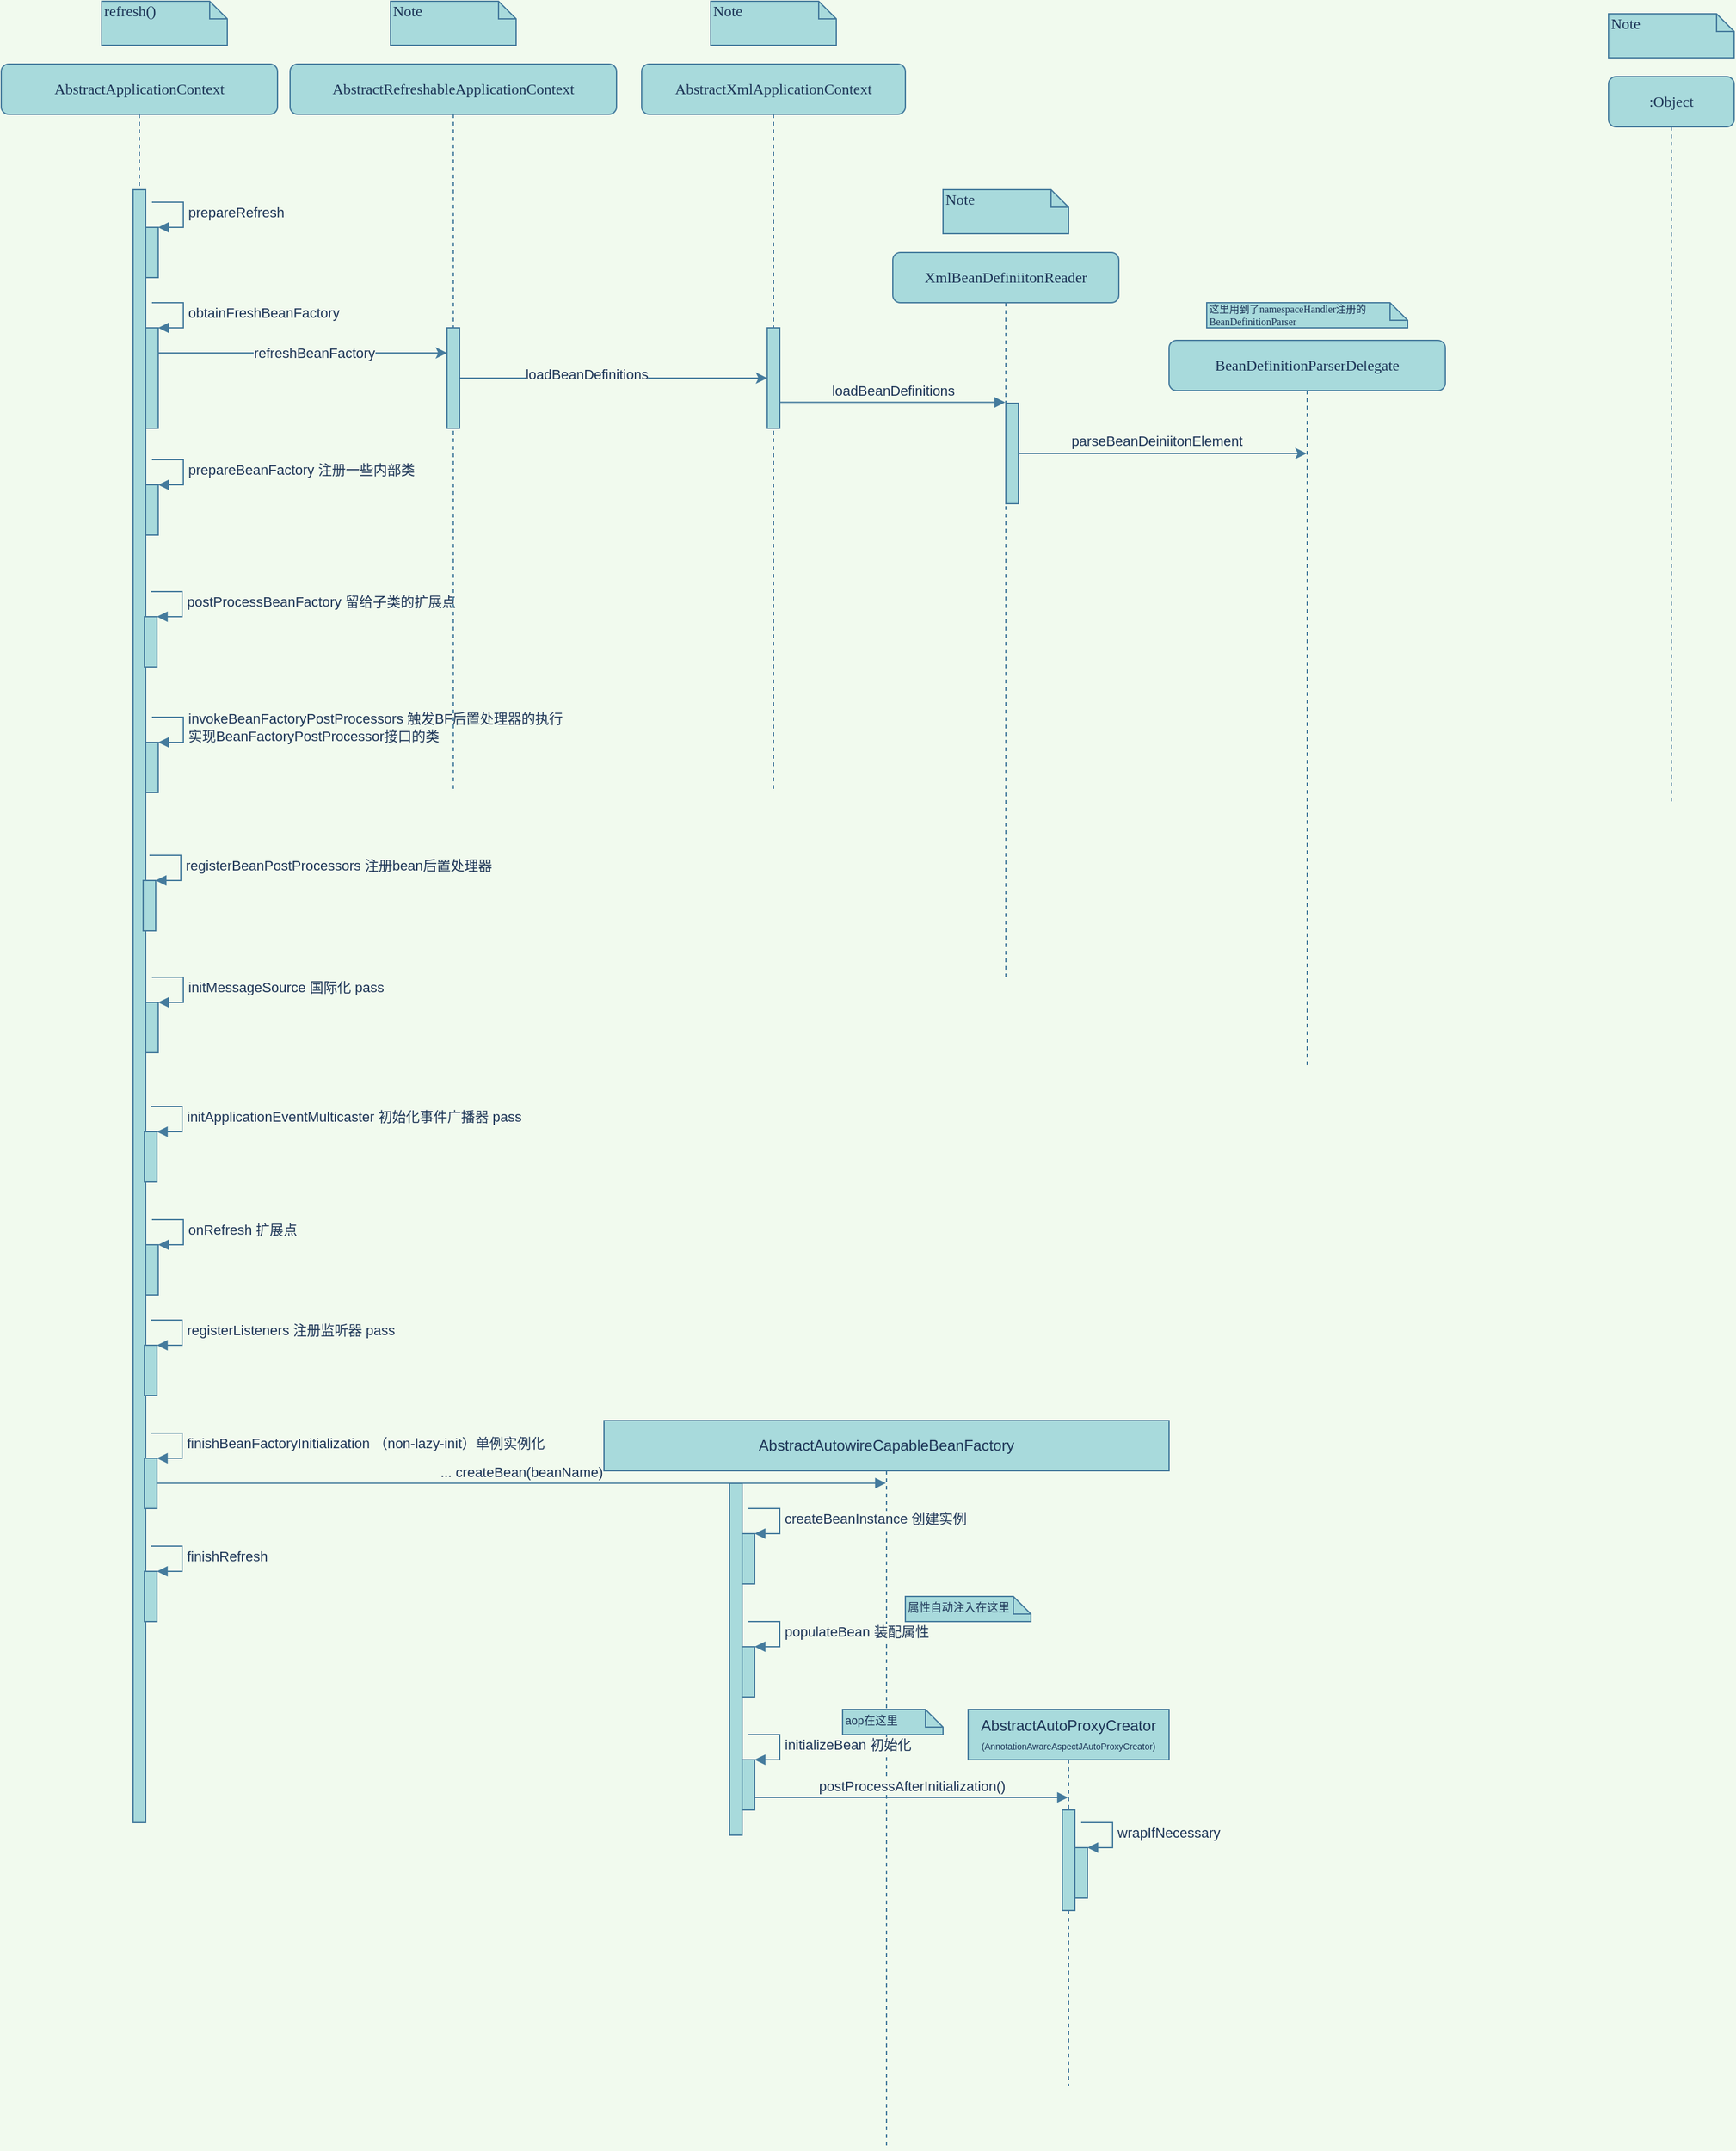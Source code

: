 <mxfile version="13.5.1" type="device"><diagram name="Page-1" id="13e1069c-82ec-6db2-03f1-153e76fe0fe0"><mxGraphModel dx="474" dy="350" grid="1" gridSize="10" guides="1" tooltips="1" connect="1" arrows="1" fold="1" page="1" pageScale="1" pageWidth="1100" pageHeight="850" background="#F1FAEE" math="0" shadow="0"><root><mxCell id="0"/><mxCell id="1" parent="0"/><mxCell id="7baba1c4bc27f4b0-2" value="AbstractApplicationContext" style="shape=umlLifeline;perimeter=lifelinePerimeter;whiteSpace=wrap;html=1;container=1;collapsible=0;recursiveResize=0;outlineConnect=0;rounded=1;shadow=0;comic=0;labelBackgroundColor=none;strokeWidth=1;fontFamily=Verdana;fontSize=12;align=center;fillColor=#A8DADC;strokeColor=#457B9D;fontColor=#1D3557;" parent="1" vertex="1"><mxGeometry x="210" y="80" width="220" height="1400" as="geometry"/></mxCell><mxCell id="7baba1c4bc27f4b0-10" value="" style="html=1;points=[];perimeter=orthogonalPerimeter;rounded=0;shadow=0;comic=0;labelBackgroundColor=none;strokeWidth=1;fontFamily=Verdana;fontSize=12;align=center;fillColor=#A8DADC;strokeColor=#457B9D;fontColor=#1D3557;" parent="7baba1c4bc27f4b0-2" vertex="1"><mxGeometry x="105" y="100" width="10" height="1300" as="geometry"/></mxCell><mxCell id="6ADWnQEv5ryT3bU60XE8-1" value="" style="html=1;points=[];perimeter=orthogonalPerimeter;fillColor=#A8DADC;strokeColor=#457B9D;fontColor=#1D3557;" parent="7baba1c4bc27f4b0-2" vertex="1"><mxGeometry x="115" y="130" width="10" height="40" as="geometry"/></mxCell><mxCell id="6ADWnQEv5ryT3bU60XE8-2" value="prepareRefresh" style="edgeStyle=orthogonalEdgeStyle;html=1;align=left;spacingLeft=2;endArrow=block;rounded=0;entryX=1;entryY=0;strokeColor=#457B9D;fontColor=#1D3557;labelBackgroundColor=#F1FAEE;" parent="7baba1c4bc27f4b0-2" target="6ADWnQEv5ryT3bU60XE8-1" edge="1"><mxGeometry relative="1" as="geometry"><mxPoint x="120" y="110" as="sourcePoint"/><Array as="points"><mxPoint x="145" y="110"/></Array></mxGeometry></mxCell><mxCell id="6ADWnQEv5ryT3bU60XE8-5" value="" style="html=1;points=[];perimeter=orthogonalPerimeter;rounded=0;sketch=0;strokeColor=#457B9D;fillColor=#A8DADC;fontColor=#1D3557;" parent="7baba1c4bc27f4b0-2" vertex="1"><mxGeometry x="115" y="210" width="10" height="80" as="geometry"/></mxCell><mxCell id="6ADWnQEv5ryT3bU60XE8-6" value="obtainFreshBeanFactory" style="edgeStyle=orthogonalEdgeStyle;html=1;align=left;spacingLeft=2;endArrow=block;rounded=0;entryX=1;entryY=0;strokeColor=#457B9D;fillColor=#A8DADC;fontColor=#1D3557;labelBackgroundColor=#F1FAEE;" parent="7baba1c4bc27f4b0-2" target="6ADWnQEv5ryT3bU60XE8-5" edge="1"><mxGeometry relative="1" as="geometry"><mxPoint x="120" y="190" as="sourcePoint"/><Array as="points"><mxPoint x="145" y="190"/></Array></mxGeometry></mxCell><mxCell id="6ADWnQEv5ryT3bU60XE8-7" value="" style="html=1;points=[];perimeter=orthogonalPerimeter;rounded=0;sketch=0;strokeColor=#457B9D;fillColor=#A8DADC;fontColor=#1D3557;" parent="7baba1c4bc27f4b0-2" vertex="1"><mxGeometry x="115" y="335" width="10" height="40" as="geometry"/></mxCell><mxCell id="6ADWnQEv5ryT3bU60XE8-8" value="prepareBeanFactory 注册一些内部类" style="edgeStyle=orthogonalEdgeStyle;html=1;align=left;spacingLeft=2;endArrow=block;rounded=0;entryX=1;entryY=0;strokeColor=#457B9D;fillColor=#A8DADC;fontColor=#1D3557;labelBackgroundColor=#F1FAEE;" parent="7baba1c4bc27f4b0-2" target="6ADWnQEv5ryT3bU60XE8-7" edge="1"><mxGeometry relative="1" as="geometry"><mxPoint x="120" y="315" as="sourcePoint"/><Array as="points"><mxPoint x="145" y="315"/></Array></mxGeometry></mxCell><mxCell id="6ADWnQEv5ryT3bU60XE8-28" value="" style="html=1;points=[];perimeter=orthogonalPerimeter;rounded=0;sketch=0;strokeColor=#457B9D;fillColor=#A8DADC;fontColor=#1D3557;" parent="7baba1c4bc27f4b0-2" vertex="1"><mxGeometry x="114" y="440" width="10" height="40" as="geometry"/></mxCell><mxCell id="6ADWnQEv5ryT3bU60XE8-29" value="postProcessBeanFactory 留给子类的扩展点" style="edgeStyle=orthogonalEdgeStyle;html=1;align=left;spacingLeft=2;endArrow=block;rounded=0;entryX=1;entryY=0;strokeColor=#457B9D;fillColor=#A8DADC;fontColor=#1D3557;labelBackgroundColor=#F1FAEE;" parent="7baba1c4bc27f4b0-2" target="6ADWnQEv5ryT3bU60XE8-28" edge="1"><mxGeometry relative="1" as="geometry"><mxPoint x="119" y="420" as="sourcePoint"/><Array as="points"><mxPoint x="144" y="420"/></Array></mxGeometry></mxCell><mxCell id="6ADWnQEv5ryT3bU60XE8-30" value="" style="html=1;points=[];perimeter=orthogonalPerimeter;rounded=0;sketch=0;strokeColor=#457B9D;fillColor=#A8DADC;fontColor=#1D3557;" parent="7baba1c4bc27f4b0-2" vertex="1"><mxGeometry x="115" y="540" width="10" height="40" as="geometry"/></mxCell><mxCell id="6ADWnQEv5ryT3bU60XE8-31" value="invokeBeanFactoryPostProcessors 触发BF后置处理器的执行&lt;br&gt;实现BeanFactoryPostProcessor接口的类" style="edgeStyle=orthogonalEdgeStyle;html=1;align=left;spacingLeft=2;endArrow=block;rounded=0;entryX=1;entryY=0;strokeColor=#457B9D;fillColor=#A8DADC;fontColor=#1D3557;labelBackgroundColor=#F1FAEE;" parent="7baba1c4bc27f4b0-2" target="6ADWnQEv5ryT3bU60XE8-30" edge="1"><mxGeometry relative="1" as="geometry"><mxPoint x="120" y="520" as="sourcePoint"/><Array as="points"><mxPoint x="145" y="520"/></Array></mxGeometry></mxCell><mxCell id="6ADWnQEv5ryT3bU60XE8-32" value="" style="html=1;points=[];perimeter=orthogonalPerimeter;rounded=0;sketch=0;strokeColor=#457B9D;fillColor=#A8DADC;fontColor=#1D3557;" parent="7baba1c4bc27f4b0-2" vertex="1"><mxGeometry x="113" y="650" width="10" height="40" as="geometry"/></mxCell><mxCell id="6ADWnQEv5ryT3bU60XE8-33" value="registerBeanPostProcessors 注册bean后置处理器" style="edgeStyle=orthogonalEdgeStyle;html=1;align=left;spacingLeft=2;endArrow=block;rounded=0;entryX=1;entryY=0;strokeColor=#457B9D;fillColor=#A8DADC;fontColor=#1D3557;labelBackgroundColor=#F1FAEE;" parent="7baba1c4bc27f4b0-2" target="6ADWnQEv5ryT3bU60XE8-32" edge="1"><mxGeometry relative="1" as="geometry"><mxPoint x="118" y="630" as="sourcePoint"/><Array as="points"><mxPoint x="143" y="630"/></Array></mxGeometry></mxCell><mxCell id="6ADWnQEv5ryT3bU60XE8-34" value="" style="html=1;points=[];perimeter=orthogonalPerimeter;rounded=0;sketch=0;strokeColor=#457B9D;fillColor=#A8DADC;fontColor=#1D3557;" parent="7baba1c4bc27f4b0-2" vertex="1"><mxGeometry x="115" y="747" width="10" height="40" as="geometry"/></mxCell><mxCell id="6ADWnQEv5ryT3bU60XE8-35" value="initMessageSource 国际化 pass" style="edgeStyle=orthogonalEdgeStyle;html=1;align=left;spacingLeft=2;endArrow=block;rounded=0;entryX=1;entryY=0;strokeColor=#457B9D;fillColor=#A8DADC;fontColor=#1D3557;labelBackgroundColor=#F1FAEE;" parent="7baba1c4bc27f4b0-2" target="6ADWnQEv5ryT3bU60XE8-34" edge="1"><mxGeometry relative="1" as="geometry"><mxPoint x="120" y="727" as="sourcePoint"/><Array as="points"><mxPoint x="145" y="727"/></Array></mxGeometry></mxCell><mxCell id="6ADWnQEv5ryT3bU60XE8-36" value="" style="html=1;points=[];perimeter=orthogonalPerimeter;rounded=0;sketch=0;strokeColor=#457B9D;fillColor=#A8DADC;fontColor=#1D3557;" parent="7baba1c4bc27f4b0-2" vertex="1"><mxGeometry x="114" y="850" width="10" height="40" as="geometry"/></mxCell><mxCell id="6ADWnQEv5ryT3bU60XE8-37" value="initApplicationEventMulticaster 初始化事件广播器 pass" style="edgeStyle=orthogonalEdgeStyle;html=1;align=left;spacingLeft=2;endArrow=block;rounded=0;entryX=1;entryY=0;strokeColor=#457B9D;fillColor=#A8DADC;fontColor=#1D3557;labelBackgroundColor=#F1FAEE;" parent="7baba1c4bc27f4b0-2" target="6ADWnQEv5ryT3bU60XE8-36" edge="1"><mxGeometry relative="1" as="geometry"><mxPoint x="119" y="830" as="sourcePoint"/><Array as="points"><mxPoint x="144" y="830"/></Array></mxGeometry></mxCell><mxCell id="6ADWnQEv5ryT3bU60XE8-38" value="" style="html=1;points=[];perimeter=orthogonalPerimeter;rounded=0;sketch=0;strokeColor=#457B9D;fillColor=#A8DADC;fontColor=#1D3557;" parent="7baba1c4bc27f4b0-2" vertex="1"><mxGeometry x="115" y="940" width="10" height="40" as="geometry"/></mxCell><mxCell id="6ADWnQEv5ryT3bU60XE8-39" value="onRefresh 扩展点" style="edgeStyle=orthogonalEdgeStyle;html=1;align=left;spacingLeft=2;endArrow=block;rounded=0;entryX=1;entryY=0;strokeColor=#457B9D;fillColor=#A8DADC;fontColor=#1D3557;labelBackgroundColor=#F1FAEE;" parent="7baba1c4bc27f4b0-2" target="6ADWnQEv5ryT3bU60XE8-38" edge="1"><mxGeometry relative="1" as="geometry"><mxPoint x="120" y="920" as="sourcePoint"/><Array as="points"><mxPoint x="145" y="920"/></Array></mxGeometry></mxCell><mxCell id="6ADWnQEv5ryT3bU60XE8-40" value="" style="html=1;points=[];perimeter=orthogonalPerimeter;rounded=0;sketch=0;strokeColor=#457B9D;fillColor=#A8DADC;fontColor=#1D3557;" parent="7baba1c4bc27f4b0-2" vertex="1"><mxGeometry x="114" y="1020" width="10" height="40" as="geometry"/></mxCell><mxCell id="6ADWnQEv5ryT3bU60XE8-41" value="registerListeners 注册监听器 pass" style="edgeStyle=orthogonalEdgeStyle;html=1;align=left;spacingLeft=2;endArrow=block;rounded=0;entryX=1;entryY=0;strokeColor=#457B9D;fillColor=#A8DADC;fontColor=#1D3557;labelBackgroundColor=#F1FAEE;" parent="7baba1c4bc27f4b0-2" target="6ADWnQEv5ryT3bU60XE8-40" edge="1"><mxGeometry relative="1" as="geometry"><mxPoint x="119" y="1000" as="sourcePoint"/><Array as="points"><mxPoint x="144" y="1000"/></Array></mxGeometry></mxCell><mxCell id="6ADWnQEv5ryT3bU60XE8-42" value="" style="html=1;points=[];perimeter=orthogonalPerimeter;rounded=0;sketch=0;strokeColor=#457B9D;fillColor=#A8DADC;fontColor=#1D3557;" parent="7baba1c4bc27f4b0-2" vertex="1"><mxGeometry x="114" y="1110" width="10" height="40" as="geometry"/></mxCell><mxCell id="6ADWnQEv5ryT3bU60XE8-43" value="finishBeanFactoryInitialization （non-lazy-init）单例实例化" style="edgeStyle=orthogonalEdgeStyle;html=1;align=left;spacingLeft=2;endArrow=block;rounded=0;entryX=1;entryY=0;strokeColor=#457B9D;fillColor=#A8DADC;fontColor=#1D3557;labelBackgroundColor=#F1FAEE;" parent="7baba1c4bc27f4b0-2" target="6ADWnQEv5ryT3bU60XE8-42" edge="1"><mxGeometry relative="1" as="geometry"><mxPoint x="119" y="1090" as="sourcePoint"/><Array as="points"><mxPoint x="144" y="1090"/></Array></mxGeometry></mxCell><mxCell id="6ADWnQEv5ryT3bU60XE8-44" value="" style="html=1;points=[];perimeter=orthogonalPerimeter;rounded=0;sketch=0;strokeColor=#457B9D;fillColor=#A8DADC;fontColor=#1D3557;" parent="7baba1c4bc27f4b0-2" vertex="1"><mxGeometry x="114" y="1200" width="10" height="40" as="geometry"/></mxCell><mxCell id="6ADWnQEv5ryT3bU60XE8-45" value="finishRefresh" style="edgeStyle=orthogonalEdgeStyle;html=1;align=left;spacingLeft=2;endArrow=block;rounded=0;entryX=1;entryY=0;strokeColor=#457B9D;fillColor=#A8DADC;fontColor=#1D3557;labelBackgroundColor=#F1FAEE;" parent="7baba1c4bc27f4b0-2" target="6ADWnQEv5ryT3bU60XE8-44" edge="1"><mxGeometry relative="1" as="geometry"><mxPoint x="119" y="1180" as="sourcePoint"/><Array as="points"><mxPoint x="144" y="1180"/></Array></mxGeometry></mxCell><mxCell id="7baba1c4bc27f4b0-3" value="AbstractRefreshableApplicationContext" style="shape=umlLifeline;perimeter=lifelinePerimeter;whiteSpace=wrap;html=1;container=1;collapsible=0;recursiveResize=0;outlineConnect=0;rounded=1;shadow=0;comic=0;labelBackgroundColor=none;strokeWidth=1;fontFamily=Verdana;fontSize=12;align=center;fillColor=#A8DADC;strokeColor=#457B9D;fontColor=#1D3557;" parent="1" vertex="1"><mxGeometry x="440" y="80" width="260" height="580" as="geometry"/></mxCell><mxCell id="6ADWnQEv5ryT3bU60XE8-10" value="" style="html=1;points=[];perimeter=orthogonalPerimeter;rounded=0;sketch=0;strokeColor=#457B9D;fillColor=#A8DADC;fontColor=#1D3557;" parent="7baba1c4bc27f4b0-3" vertex="1"><mxGeometry x="125" y="210" width="10" height="80" as="geometry"/></mxCell><mxCell id="7baba1c4bc27f4b0-4" value="AbstractXmlApplicationContext" style="shape=umlLifeline;perimeter=lifelinePerimeter;whiteSpace=wrap;html=1;container=1;collapsible=0;recursiveResize=0;outlineConnect=0;rounded=1;shadow=0;comic=0;labelBackgroundColor=none;strokeWidth=1;fontFamily=Verdana;fontSize=12;align=center;fillColor=#A8DADC;strokeColor=#457B9D;fontColor=#1D3557;" parent="1" vertex="1"><mxGeometry x="720" y="80" width="210" height="580" as="geometry"/></mxCell><mxCell id="6ADWnQEv5ryT3bU60XE8-13" value="" style="html=1;points=[];perimeter=orthogonalPerimeter;rounded=0;sketch=0;strokeColor=#457B9D;fillColor=#A8DADC;fontColor=#1D3557;" parent="7baba1c4bc27f4b0-4" vertex="1"><mxGeometry x="100" y="210" width="10" height="80" as="geometry"/></mxCell><mxCell id="7baba1c4bc27f4b0-5" value="XmlBeanDefiniitonReader" style="shape=umlLifeline;perimeter=lifelinePerimeter;whiteSpace=wrap;html=1;container=1;collapsible=0;recursiveResize=0;outlineConnect=0;rounded=1;shadow=0;comic=0;labelBackgroundColor=none;strokeWidth=1;fontFamily=Verdana;fontSize=12;align=center;fillColor=#A8DADC;strokeColor=#457B9D;fontColor=#1D3557;" parent="1" vertex="1"><mxGeometry x="920" y="230" width="180" height="580" as="geometry"/></mxCell><mxCell id="6ADWnQEv5ryT3bU60XE8-25" value="" style="html=1;points=[];perimeter=orthogonalPerimeter;rounded=0;sketch=0;strokeColor=#457B9D;fillColor=#A8DADC;fontColor=#1D3557;" parent="7baba1c4bc27f4b0-5" vertex="1"><mxGeometry x="90" y="120" width="10" height="80" as="geometry"/></mxCell><mxCell id="7baba1c4bc27f4b0-6" value="BeanDefinitionParserDelegate" style="shape=umlLifeline;perimeter=lifelinePerimeter;whiteSpace=wrap;html=1;container=1;collapsible=0;recursiveResize=0;outlineConnect=0;rounded=1;shadow=0;comic=0;labelBackgroundColor=none;strokeWidth=1;fontFamily=Verdana;fontSize=12;align=center;fillColor=#A8DADC;strokeColor=#457B9D;fontColor=#1D3557;" parent="1" vertex="1"><mxGeometry x="1140" y="300" width="220" height="580" as="geometry"/></mxCell><mxCell id="7baba1c4bc27f4b0-7" value=":Object" style="shape=umlLifeline;perimeter=lifelinePerimeter;whiteSpace=wrap;html=1;container=1;collapsible=0;recursiveResize=0;outlineConnect=0;rounded=1;shadow=0;comic=0;labelBackgroundColor=none;strokeWidth=1;fontFamily=Verdana;fontSize=12;align=center;fillColor=#A8DADC;strokeColor=#457B9D;fontColor=#1D3557;" parent="1" vertex="1"><mxGeometry x="1490" y="90" width="100" height="580" as="geometry"/></mxCell><mxCell id="7baba1c4bc27f4b0-41" value="refresh()" style="shape=note;whiteSpace=wrap;html=1;size=14;verticalAlign=top;align=left;spacingTop=-6;rounded=0;shadow=0;comic=0;labelBackgroundColor=none;strokeWidth=1;fontFamily=Verdana;fontSize=12;fillColor=#A8DADC;strokeColor=#457B9D;fontColor=#1D3557;" parent="1" vertex="1"><mxGeometry x="290" y="30" width="100" height="35" as="geometry"/></mxCell><mxCell id="7baba1c4bc27f4b0-42" value="Note" style="shape=note;whiteSpace=wrap;html=1;size=14;verticalAlign=top;align=left;spacingTop=-6;rounded=0;shadow=0;comic=0;labelBackgroundColor=none;strokeWidth=1;fontFamily=Verdana;fontSize=12;fillColor=#A8DADC;strokeColor=#457B9D;fontColor=#1D3557;" parent="1" vertex="1"><mxGeometry x="520" y="30" width="100" height="35" as="geometry"/></mxCell><mxCell id="7baba1c4bc27f4b0-43" value="Note" style="shape=note;whiteSpace=wrap;html=1;size=14;verticalAlign=top;align=left;spacingTop=-6;rounded=0;shadow=0;comic=0;labelBackgroundColor=none;strokeWidth=1;fontFamily=Verdana;fontSize=12;fillColor=#A8DADC;strokeColor=#457B9D;fontColor=#1D3557;" parent="1" vertex="1"><mxGeometry x="775" y="30" width="100" height="35" as="geometry"/></mxCell><mxCell id="7baba1c4bc27f4b0-44" value="Note" style="shape=note;whiteSpace=wrap;html=1;size=14;verticalAlign=top;align=left;spacingTop=-6;rounded=0;shadow=0;comic=0;labelBackgroundColor=none;strokeWidth=1;fontFamily=Verdana;fontSize=12;fillColor=#A8DADC;strokeColor=#457B9D;fontColor=#1D3557;" parent="1" vertex="1"><mxGeometry x="960" y="180" width="100" height="35" as="geometry"/></mxCell><mxCell id="7baba1c4bc27f4b0-45" value="这里用到了namespaceHandler注册的BeanDefinitionParser" style="shape=note;whiteSpace=wrap;html=1;size=14;verticalAlign=top;align=left;spacingTop=-6;rounded=0;shadow=0;comic=0;labelBackgroundColor=none;strokeWidth=1;fontFamily=Verdana;fontSize=8;fillColor=#A8DADC;strokeColor=#457B9D;fontColor=#1D3557;" parent="1" vertex="1"><mxGeometry x="1170" y="270" width="160" height="20" as="geometry"/></mxCell><mxCell id="7baba1c4bc27f4b0-46" value="Note" style="shape=note;whiteSpace=wrap;html=1;size=14;verticalAlign=top;align=left;spacingTop=-6;rounded=0;shadow=0;comic=0;labelBackgroundColor=none;strokeWidth=1;fontFamily=Verdana;fontSize=12;fillColor=#A8DADC;strokeColor=#457B9D;fontColor=#1D3557;" parent="1" vertex="1"><mxGeometry x="1490" y="40" width="100" height="35" as="geometry"/></mxCell><mxCell id="6ADWnQEv5ryT3bU60XE8-11" value="" style="edgeStyle=orthogonalEdgeStyle;curved=0;rounded=0;sketch=0;orthogonalLoop=1;jettySize=auto;html=1;strokeColor=#457B9D;fillColor=#A8DADC;fontColor=#1D3557;labelBackgroundColor=#F1FAEE;" parent="1" source="6ADWnQEv5ryT3bU60XE8-5" target="6ADWnQEv5ryT3bU60XE8-10" edge="1"><mxGeometry relative="1" as="geometry"><Array as="points"><mxPoint x="530" y="310"/><mxPoint x="530" y="310"/></Array></mxGeometry></mxCell><mxCell id="6ADWnQEv5ryT3bU60XE8-12" value="refreshBeanFactory" style="edgeLabel;html=1;align=center;verticalAlign=middle;resizable=0;points=[];fontColor=#1D3557;labelBackgroundColor=#F1FAEE;" parent="6ADWnQEv5ryT3bU60XE8-11" vertex="1" connectable="0"><mxGeometry x="0.079" relative="1" as="geometry"><mxPoint as="offset"/></mxGeometry></mxCell><mxCell id="6ADWnQEv5ryT3bU60XE8-14" value="" style="edgeStyle=orthogonalEdgeStyle;curved=0;rounded=0;sketch=0;orthogonalLoop=1;jettySize=auto;html=1;strokeColor=#457B9D;fillColor=#A8DADC;fontColor=#1D3557;labelBackgroundColor=#F1FAEE;" parent="1" source="6ADWnQEv5ryT3bU60XE8-10" target="6ADWnQEv5ryT3bU60XE8-13" edge="1"><mxGeometry relative="1" as="geometry"/></mxCell><mxCell id="6ADWnQEv5ryT3bU60XE8-15" value="loadBeanDefinitions" style="edgeLabel;html=1;align=center;verticalAlign=middle;resizable=0;points=[];fontColor=#1D3557;labelBackgroundColor=#F1FAEE;" parent="6ADWnQEv5ryT3bU60XE8-14" vertex="1" connectable="0"><mxGeometry x="-0.175" y="3" relative="1" as="geometry"><mxPoint as="offset"/></mxGeometry></mxCell><mxCell id="6ADWnQEv5ryT3bU60XE8-24" value="loadBeanDefinitions" style="html=1;verticalAlign=bottom;endArrow=block;strokeColor=#457B9D;fillColor=#A8DADC;fontColor=#1D3557;exitX=1.03;exitY=0.741;exitDx=0;exitDy=0;exitPerimeter=0;labelBackgroundColor=#F1FAEE;" parent="1" source="6ADWnQEv5ryT3bU60XE8-13" target="7baba1c4bc27f4b0-5" edge="1"><mxGeometry width="80" relative="1" as="geometry"><mxPoint x="810" y="350" as="sourcePoint"/><mxPoint x="910" y="350" as="targetPoint"/></mxGeometry></mxCell><mxCell id="6ADWnQEv5ryT3bU60XE8-26" value="" style="edgeStyle=orthogonalEdgeStyle;curved=0;rounded=0;sketch=0;orthogonalLoop=1;jettySize=auto;html=1;strokeColor=#457B9D;fillColor=#A8DADC;fontColor=#1D3557;labelBackgroundColor=#F1FAEE;" parent="1" source="6ADWnQEv5ryT3bU60XE8-25" target="7baba1c4bc27f4b0-6" edge="1"><mxGeometry relative="1" as="geometry"><Array as="points"><mxPoint x="1070" y="390"/><mxPoint x="1070" y="390"/></Array></mxGeometry></mxCell><mxCell id="6ADWnQEv5ryT3bU60XE8-27" value="parseBeanDeiniitonElement&lt;br&gt;" style="edgeLabel;html=1;align=center;verticalAlign=middle;resizable=0;points=[];fontColor=#1D3557;labelBackgroundColor=#F1FAEE;" parent="6ADWnQEv5ryT3bU60XE8-26" vertex="1" connectable="0"><mxGeometry x="0.199" y="4" relative="1" as="geometry"><mxPoint x="-27.5" y="-6" as="offset"/></mxGeometry></mxCell><mxCell id="UA5l70mjM-1JZx_vohfi-3" value="AbstractAutowireCapableBeanFactory" style="shape=umlLifeline;perimeter=lifelinePerimeter;whiteSpace=wrap;html=1;container=1;collapsible=0;recursiveResize=0;outlineConnect=0;fillColor=#A8DADC;strokeColor=#457B9D;fontColor=#1D3557;" vertex="1" parent="1"><mxGeometry x="690" y="1160" width="450" height="580" as="geometry"/></mxCell><mxCell id="UA5l70mjM-1JZx_vohfi-5" value="" style="html=1;points=[];perimeter=orthogonalPerimeter;rounded=0;sketch=0;strokeColor=#457B9D;fillColor=#A8DADC;fontColor=#1D3557;" vertex="1" parent="UA5l70mjM-1JZx_vohfi-3"><mxGeometry x="100" y="50" width="10" height="280" as="geometry"/></mxCell><mxCell id="UA5l70mjM-1JZx_vohfi-6" value="" style="html=1;points=[];perimeter=orthogonalPerimeter;rounded=0;sketch=0;strokeColor=#457B9D;fillColor=#A8DADC;fontColor=#1D3557;" vertex="1" parent="UA5l70mjM-1JZx_vohfi-3"><mxGeometry x="110" y="90" width="10" height="40" as="geometry"/></mxCell><mxCell id="UA5l70mjM-1JZx_vohfi-7" value="createBeanInstance 创建实例" style="edgeStyle=orthogonalEdgeStyle;html=1;align=left;spacingLeft=2;endArrow=block;rounded=0;entryX=1;entryY=0;strokeColor=#457B9D;fillColor=#A8DADC;fontColor=#1D3557;labelBackgroundColor=#F1FAEE;" edge="1" target="UA5l70mjM-1JZx_vohfi-6" parent="UA5l70mjM-1JZx_vohfi-3"><mxGeometry relative="1" as="geometry"><mxPoint x="115" y="70" as="sourcePoint"/><Array as="points"><mxPoint x="140" y="70"/></Array></mxGeometry></mxCell><mxCell id="UA5l70mjM-1JZx_vohfi-8" value="" style="html=1;points=[];perimeter=orthogonalPerimeter;rounded=0;sketch=0;strokeColor=#457B9D;fillColor=#A8DADC;fontColor=#1D3557;" vertex="1" parent="UA5l70mjM-1JZx_vohfi-3"><mxGeometry x="110" y="180" width="10" height="40" as="geometry"/></mxCell><mxCell id="UA5l70mjM-1JZx_vohfi-9" value="populateBean 装配属性" style="edgeStyle=orthogonalEdgeStyle;html=1;align=left;spacingLeft=2;endArrow=block;rounded=0;entryX=1;entryY=0;strokeColor=#457B9D;fillColor=#A8DADC;fontColor=#1D3557;labelBackgroundColor=#F1FAEE;" edge="1" target="UA5l70mjM-1JZx_vohfi-8" parent="UA5l70mjM-1JZx_vohfi-3"><mxGeometry relative="1" as="geometry"><mxPoint x="115" y="160" as="sourcePoint"/><Array as="points"><mxPoint x="140" y="160"/></Array></mxGeometry></mxCell><mxCell id="UA5l70mjM-1JZx_vohfi-10" value="" style="html=1;points=[];perimeter=orthogonalPerimeter;rounded=0;sketch=0;strokeColor=#457B9D;fillColor=#A8DADC;fontColor=#1D3557;" vertex="1" parent="UA5l70mjM-1JZx_vohfi-3"><mxGeometry x="110" y="270" width="10" height="40" as="geometry"/></mxCell><mxCell id="UA5l70mjM-1JZx_vohfi-11" value="initializeBean 初始化" style="edgeStyle=orthogonalEdgeStyle;html=1;align=left;spacingLeft=2;endArrow=block;rounded=0;entryX=1;entryY=0;strokeColor=#457B9D;fillColor=#A8DADC;fontColor=#1D3557;labelBackgroundColor=#F1FAEE;" edge="1" target="UA5l70mjM-1JZx_vohfi-10" parent="UA5l70mjM-1JZx_vohfi-3"><mxGeometry relative="1" as="geometry"><mxPoint x="115" y="250" as="sourcePoint"/><Array as="points"><mxPoint x="140" y="250"/></Array></mxGeometry></mxCell><mxCell id="UA5l70mjM-1JZx_vohfi-12" value="&lt;font style=&quot;font-size: 9px&quot;&gt;aop在这里&lt;/font&gt;" style="shape=note;whiteSpace=wrap;html=1;size=14;verticalAlign=top;align=left;spacingTop=-6;rounded=0;sketch=0;strokeColor=#457B9D;fillColor=#A8DADC;fontColor=#1D3557;" vertex="1" parent="UA5l70mjM-1JZx_vohfi-3"><mxGeometry x="190" y="230" width="80" height="20" as="geometry"/></mxCell><mxCell id="UA5l70mjM-1JZx_vohfi-14" value="AbstractAutoProxyCreator&lt;br&gt;&lt;font style=&quot;font-size: 7px&quot;&gt;(AnnotationAwareAspectJAutoProxyCreator)&lt;/font&gt;" style="shape=umlLifeline;perimeter=lifelinePerimeter;whiteSpace=wrap;html=1;container=1;collapsible=0;recursiveResize=0;outlineConnect=0;rounded=0;sketch=0;strokeColor=#457B9D;fillColor=#A8DADC;fontColor=#1D3557;" vertex="1" parent="UA5l70mjM-1JZx_vohfi-3"><mxGeometry x="290" y="230" width="160" height="300" as="geometry"/></mxCell><mxCell id="UA5l70mjM-1JZx_vohfi-16" value="" style="html=1;points=[];perimeter=orthogonalPerimeter;rounded=0;sketch=0;strokeColor=#457B9D;fillColor=#A8DADC;fontColor=#1D3557;" vertex="1" parent="UA5l70mjM-1JZx_vohfi-14"><mxGeometry x="75" y="80" width="10" height="80" as="geometry"/></mxCell><mxCell id="UA5l70mjM-1JZx_vohfi-17" value="" style="html=1;points=[];perimeter=orthogonalPerimeter;rounded=0;sketch=0;strokeColor=#457B9D;fillColor=#A8DADC;fontColor=#1D3557;" vertex="1" parent="UA5l70mjM-1JZx_vohfi-14"><mxGeometry x="85" y="110" width="10" height="40" as="geometry"/></mxCell><mxCell id="UA5l70mjM-1JZx_vohfi-18" value="wrapIfNecessary" style="edgeStyle=orthogonalEdgeStyle;html=1;align=left;spacingLeft=2;endArrow=block;rounded=0;entryX=1;entryY=0;strokeColor=#457B9D;fillColor=#A8DADC;fontColor=#1D3557;labelBackgroundColor=#F1FAEE;" edge="1" target="UA5l70mjM-1JZx_vohfi-17" parent="UA5l70mjM-1JZx_vohfi-14"><mxGeometry relative="1" as="geometry"><mxPoint x="90" y="90" as="sourcePoint"/><Array as="points"><mxPoint x="115" y="90"/></Array></mxGeometry></mxCell><mxCell id="UA5l70mjM-1JZx_vohfi-15" value="postProcessAfterInitialization()" style="html=1;verticalAlign=bottom;endArrow=block;strokeColor=#457B9D;fillColor=#A8DADC;fontColor=#1D3557;labelBackgroundColor=#F1FAEE;" edge="1" parent="UA5l70mjM-1JZx_vohfi-3" target="UA5l70mjM-1JZx_vohfi-14"><mxGeometry width="80" relative="1" as="geometry"><mxPoint x="120" y="300" as="sourcePoint"/><mxPoint x="200" y="300" as="targetPoint"/></mxGeometry></mxCell><mxCell id="UA5l70mjM-1JZx_vohfi-4" value="... createBean(beanName)" style="html=1;verticalAlign=bottom;endArrow=block;strokeColor=#457B9D;fontColor=#1D3557;exitX=1.006;exitY=0.496;exitDx=0;exitDy=0;exitPerimeter=0;labelBackgroundColor=#F1FAEE;" edge="1" parent="1" source="6ADWnQEv5ryT3bU60XE8-42" target="UA5l70mjM-1JZx_vohfi-3"><mxGeometry width="80" relative="1" as="geometry"><mxPoint x="340" y="1210" as="sourcePoint"/><mxPoint x="410" y="1210" as="targetPoint"/></mxGeometry></mxCell><mxCell id="UA5l70mjM-1JZx_vohfi-13" value="&lt;font style=&quot;font-size: 9px&quot;&gt;属性自动注入在这里&lt;/font&gt;" style="shape=note;whiteSpace=wrap;html=1;size=14;verticalAlign=top;align=left;spacingTop=-6;rounded=0;sketch=0;strokeColor=#457B9D;fillColor=#A8DADC;fontColor=#1D3557;" vertex="1" parent="1"><mxGeometry x="930" y="1300" width="100" height="20" as="geometry"/></mxCell></root></mxGraphModel></diagram></mxfile>